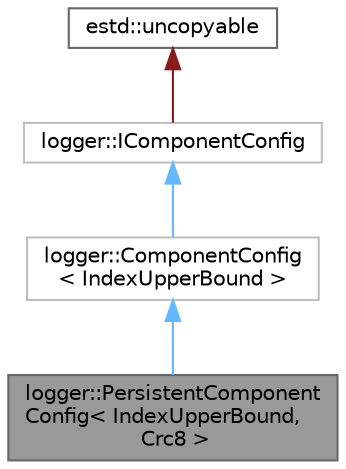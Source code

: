 digraph "logger::PersistentComponentConfig&lt; IndexUpperBound, Crc8 &gt;"
{
 // LATEX_PDF_SIZE
  bgcolor="transparent";
  edge [fontname=Helvetica,fontsize=10,labelfontname=Helvetica,labelfontsize=10];
  node [fontname=Helvetica,fontsize=10,shape=box,height=0.2,width=0.4];
  Node1 [id="Node000001",label="logger::PersistentComponent\lConfig\< IndexUpperBound,\l Crc8 \>",height=0.2,width=0.4,color="gray40", fillcolor="grey60", style="filled", fontcolor="black",tooltip=" "];
  Node2 -> Node1 [id="edge1_Node000001_Node000002",dir="back",color="steelblue1",style="solid",tooltip=" "];
  Node2 [id="Node000002",label="logger::ComponentConfig\l\< IndexUpperBound \>",height=0.2,width=0.4,color="grey75", fillcolor="white", style="filled",URL="$db/d95/classlogger_1_1ComponentConfig.html",tooltip=" "];
  Node3 -> Node2 [id="edge2_Node000002_Node000003",dir="back",color="steelblue1",style="solid",tooltip=" "];
  Node3 [id="Node000003",label="logger::IComponentConfig",height=0.2,width=0.4,color="grey75", fillcolor="white", style="filled",URL="$df/dcd/classlogger_1_1IComponentConfig.html",tooltip=" "];
  Node4 -> Node3 [id="edge3_Node000003_Node000004",dir="back",color="firebrick4",style="solid",tooltip=" "];
  Node4 [id="Node000004",label="estd::uncopyable",height=0.2,width=0.4,color="gray40", fillcolor="white", style="filled",URL="$d2/d66/classestd_1_1uncopyable.html",tooltip=" "];
}

